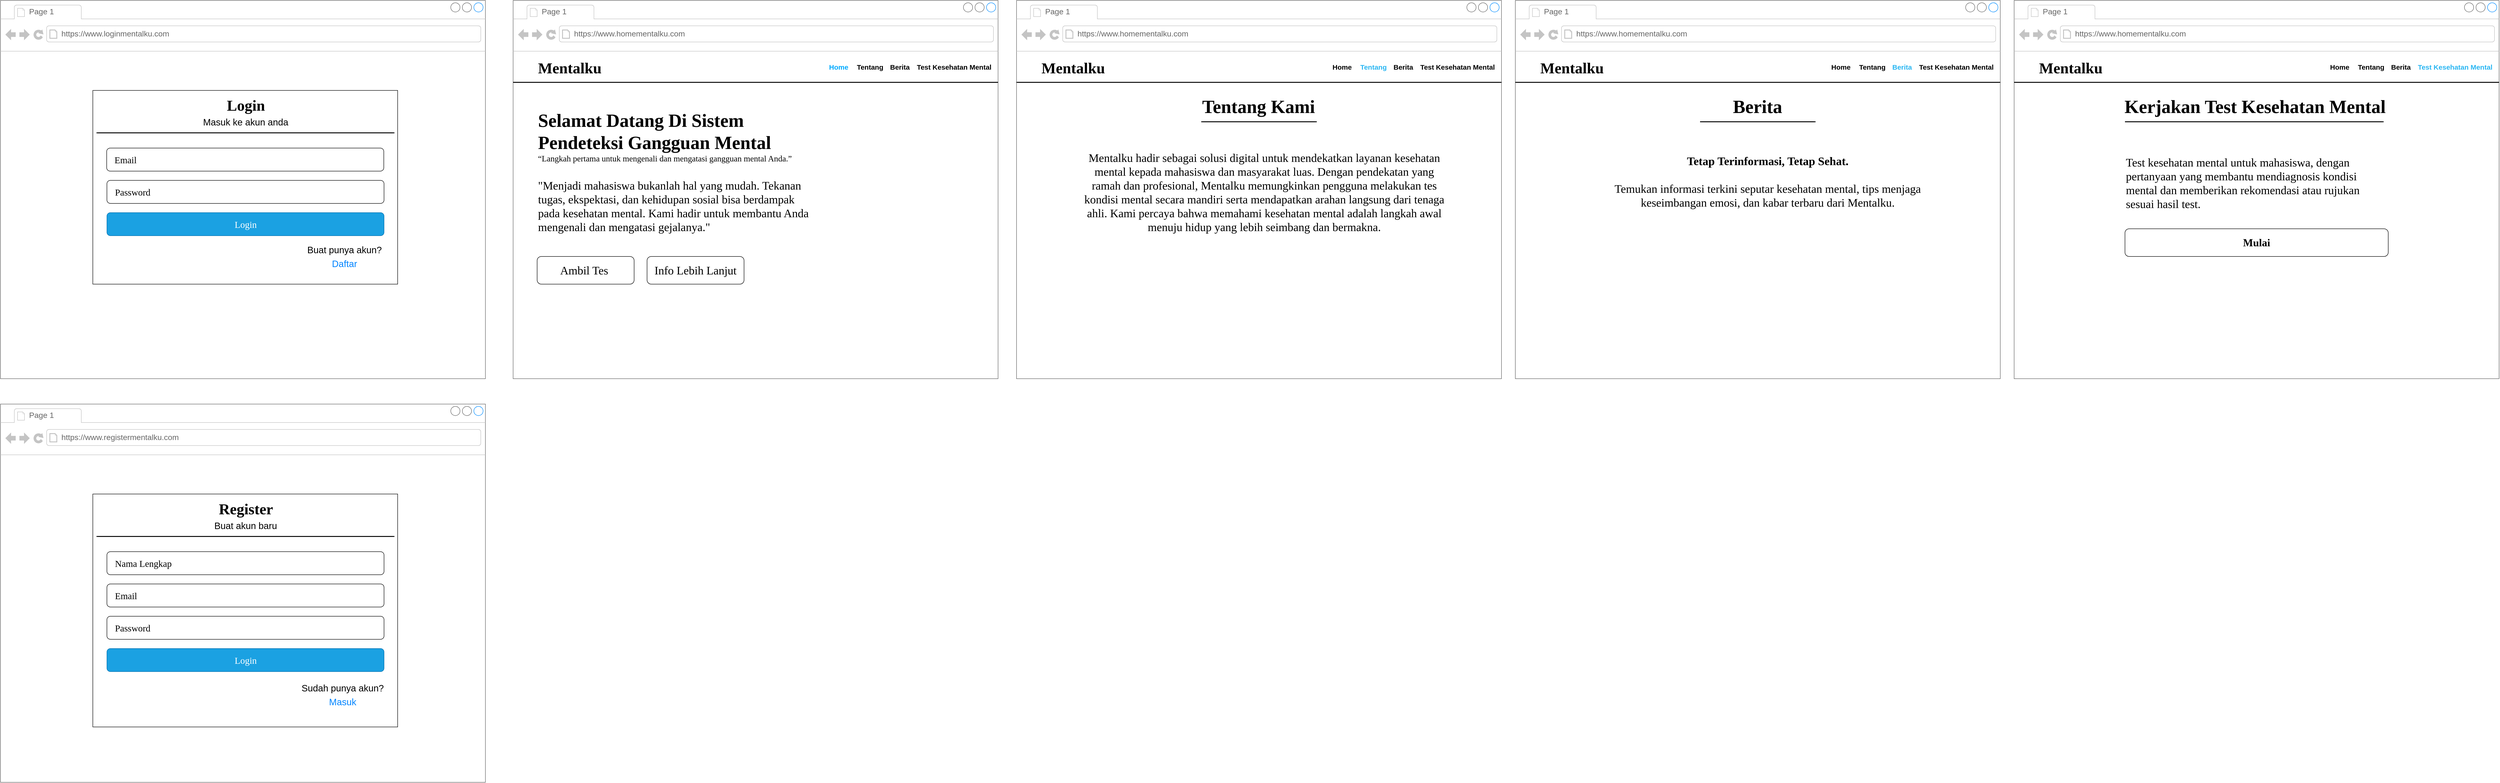<mxfile version="26.2.12">
  <diagram name="Page-1" id="2cc2dc42-3aac-f2a9-1cec-7a8b7cbee084">
    <mxGraphModel dx="5953" dy="1389" grid="1" gridSize="10" guides="1" tooltips="1" connect="1" arrows="1" fold="1" page="1" pageScale="1" pageWidth="1100" pageHeight="850" background="none" math="0" shadow="0">
      <root>
        <mxCell id="0" />
        <mxCell id="1" parent="0" />
        <mxCell id="7026571954dc6520-1" value="" style="strokeWidth=1;shadow=0;dashed=0;align=center;html=1;shape=mxgraph.mockup.containers.browserWindow;rSize=0;strokeColor=#666666;mainText=,;recursiveResize=0;rounded=0;labelBackgroundColor=none;fontFamily=Verdana;fontSize=15;labelBorderColor=light-dark(#29b6f2, #ededed);" parent="1" vertex="1">
          <mxGeometry x="-1100" y="15" width="1050" height="820" as="geometry" />
        </mxCell>
        <mxCell id="7026571954dc6520-2" value="Page 1" style="strokeWidth=1;shadow=0;dashed=0;align=center;html=1;shape=mxgraph.mockup.containers.anchor;fontSize=17;fontColor=#666666;align=left;" parent="7026571954dc6520-1" vertex="1">
          <mxGeometry x="60" y="12" width="110" height="26" as="geometry" />
        </mxCell>
        <mxCell id="7026571954dc6520-3" value="https://www.homementalku.com" style="strokeWidth=1;shadow=0;dashed=0;align=center;html=1;shape=mxgraph.mockup.containers.anchor;rSize=0;fontSize=17;fontColor=#666666;align=left;" parent="7026571954dc6520-1" vertex="1">
          <mxGeometry x="130" y="60" width="250" height="26" as="geometry" />
        </mxCell>
        <mxCell id="7026571954dc6520-4" value="&lt;b&gt;Mentalku&lt;/b&gt;" style="text;html=1;points=[];align=left;verticalAlign=top;spacingTop=-4;fontSize=33;fontFamily=Times New Roman;" parent="7026571954dc6520-1" vertex="1">
          <mxGeometry x="52" y="125" width="128" height="37" as="geometry" />
        </mxCell>
        <mxCell id="7026571954dc6520-17" value="&quot;Menjadi mahasiswa bukanlah hal yang mudah. Tekanan tugas, ekspektasi, dan kehidupan sosial bisa berdampak pada kesehatan mental. Kami hadir untuk membantu Anda mengenali dan mengatasi gejalanya.&quot;" style="text;spacingTop=-5;whiteSpace=wrap;html=1;align=left;fontSize=25;fontFamily=Times New Roman;fillColor=none;strokeColor=none;rounded=0;shadow=1;labelBackgroundColor=none;" parent="7026571954dc6520-1" vertex="1">
          <mxGeometry x="52" y="385" width="608" height="145" as="geometry" />
        </mxCell>
        <mxCell id="vVaXHezr2yrxC_cSdvCb-132" value="" style="line;strokeWidth=2;html=1;" vertex="1" parent="7026571954dc6520-1">
          <mxGeometry y="160" width="1050" height="35" as="geometry" />
        </mxCell>
        <mxCell id="vVaXHezr2yrxC_cSdvCb-134" value="&lt;b&gt;&lt;font style=&quot;font-size: 15px;&quot;&gt;Home&lt;/font&gt;&lt;/b&gt;" style="text;html=1;align=center;verticalAlign=middle;whiteSpace=wrap;rounded=0;fontColor=light-dark(#00aaff, #ededed);" vertex="1" parent="7026571954dc6520-1">
          <mxGeometry x="675" y="128.5" width="60" height="30" as="geometry" />
        </mxCell>
        <mxCell id="vVaXHezr2yrxC_cSdvCb-135" value="&lt;b&gt;Tentang&lt;/b&gt;" style="text;html=1;align=center;verticalAlign=middle;whiteSpace=wrap;rounded=0;fontSize=15;" vertex="1" parent="7026571954dc6520-1">
          <mxGeometry x="738" y="128.5" width="70" height="30" as="geometry" />
        </mxCell>
        <mxCell id="vVaXHezr2yrxC_cSdvCb-136" value="&lt;b&gt;Berita&lt;/b&gt;" style="text;html=1;align=center;verticalAlign=middle;whiteSpace=wrap;rounded=0;fontSize=15;" vertex="1" parent="7026571954dc6520-1">
          <mxGeometry x="805" y="128.5" width="65" height="30" as="geometry" />
        </mxCell>
        <mxCell id="vVaXHezr2yrxC_cSdvCb-137" value="&lt;b&gt;Test Kesehatan Mental&lt;/b&gt;" style="text;html=1;align=center;verticalAlign=middle;whiteSpace=wrap;rounded=0;fontSize=15;" vertex="1" parent="7026571954dc6520-1">
          <mxGeometry x="870" y="128.5" width="170" height="30" as="geometry" />
        </mxCell>
        <mxCell id="vVaXHezr2yrxC_cSdvCb-151" value="&lt;b&gt;&lt;font style=&quot;font-size: 40px;&quot;&gt;Selamat Datang Di Sistem Pendeteksi Gangguan Mental&lt;/font&gt;&lt;/b&gt;" style="text;spacingTop=-5;whiteSpace=wrap;html=1;align=left;fontSize=31;fontFamily=Times New Roman;fillColor=none;strokeColor=none;rounded=0;shadow=1;labelBackgroundColor=none;" vertex="1" parent="7026571954dc6520-1">
          <mxGeometry x="52" y="235" width="568" height="115" as="geometry" />
        </mxCell>
        <mxCell id="vVaXHezr2yrxC_cSdvCb-153" value="Ambil Tes&amp;nbsp;" style="rounded=1;html=1;fontSize=25;fontFamily=Times New Roman;glass=0;labelBorderColor=none;whiteSpace=wrap;" vertex="1" parent="7026571954dc6520-1">
          <mxGeometry x="52" y="555" width="210" height="60" as="geometry" />
        </mxCell>
        <mxCell id="vVaXHezr2yrxC_cSdvCb-167" value="Info Lebih Lanjut" style="rounded=1;whiteSpace=wrap;html=1;fontSize=25;fontFamily=Times New Roman;" vertex="1" parent="7026571954dc6520-1">
          <mxGeometry x="290" y="555" width="210" height="60" as="geometry" />
        </mxCell>
        <mxCell id="vVaXHezr2yrxC_cSdvCb-181" value="“Langkah pertama untuk mengenali dan mengatasi gangguan mental Anda.”" style="text;html=1;align=left;verticalAlign=middle;whiteSpace=wrap;rounded=0;fontFamily=Times New Roman;fontSize=18;" vertex="1" parent="7026571954dc6520-1">
          <mxGeometry x="52" y="328" width="558" height="30" as="geometry" />
        </mxCell>
        <mxCell id="vVaXHezr2yrxC_cSdvCb-82" value="" style="strokeWidth=1;shadow=0;dashed=0;align=center;html=1;shape=mxgraph.mockup.containers.browserWindow;rSize=0;strokeColor=#666666;mainText=,;recursiveResize=0;rounded=0;labelBackgroundColor=none;fontFamily=Verdana;fontSize=12" vertex="1" parent="1">
          <mxGeometry x="-2210" y="15" width="1050" height="820" as="geometry" />
        </mxCell>
        <mxCell id="vVaXHezr2yrxC_cSdvCb-83" value="Page 1" style="strokeWidth=1;shadow=0;dashed=0;align=center;html=1;shape=mxgraph.mockup.containers.anchor;fontSize=17;fontColor=#666666;align=left;" vertex="1" parent="vVaXHezr2yrxC_cSdvCb-82">
          <mxGeometry x="60" y="12" width="110" height="26" as="geometry" />
        </mxCell>
        <mxCell id="vVaXHezr2yrxC_cSdvCb-84" value="https://www.loginmentalku.com" style="strokeWidth=1;shadow=0;dashed=0;align=center;html=1;shape=mxgraph.mockup.containers.anchor;rSize=0;fontSize=17;fontColor=#666666;align=left;" vertex="1" parent="vVaXHezr2yrxC_cSdvCb-82">
          <mxGeometry x="130" y="60" width="250" height="26" as="geometry" />
        </mxCell>
        <mxCell id="vVaXHezr2yrxC_cSdvCb-85" value="" style="rounded=0;whiteSpace=wrap;html=1;" vertex="1" parent="vVaXHezr2yrxC_cSdvCb-82">
          <mxGeometry x="200" y="195" width="660" height="420" as="geometry" />
        </mxCell>
        <mxCell id="vVaXHezr2yrxC_cSdvCb-86" value="&lt;b&gt;&lt;font style=&quot;font-size: 33px;&quot;&gt;Login&lt;/font&gt;&lt;/b&gt;" style="text;html=1;points=[];align=center;verticalAlign=middle;spacingTop=-4;fontSize=30;fontFamily=Verdana;rounded=0;labelPosition=center;verticalLabelPosition=middle;" vertex="1" parent="vVaXHezr2yrxC_cSdvCb-82">
          <mxGeometry x="478" y="205" width="105" height="49" as="geometry" />
        </mxCell>
        <mxCell id="vVaXHezr2yrxC_cSdvCb-87" value="" style="line;strokeWidth=2;html=1;" vertex="1" parent="vVaXHezr2yrxC_cSdvCb-82">
          <mxGeometry x="208" y="282" width="645" height="10" as="geometry" />
        </mxCell>
        <mxCell id="vVaXHezr2yrxC_cSdvCb-88" value="Masuk ke akun anda" style="text;html=1;align=center;verticalAlign=middle;whiteSpace=wrap;rounded=0;fontSize=20;" vertex="1" parent="vVaXHezr2yrxC_cSdvCb-82">
          <mxGeometry x="419.5" y="233" width="222" height="59" as="geometry" />
        </mxCell>
        <mxCell id="vVaXHezr2yrxC_cSdvCb-89" value="&lt;font face=&quot;Times New Roman&quot; style=&quot;font-size: 20px;&quot;&gt;&amp;nbsp; &amp;nbsp;Email&lt;/font&gt;" style="rounded=1;whiteSpace=wrap;html=1;align=left;" vertex="1" parent="vVaXHezr2yrxC_cSdvCb-82">
          <mxGeometry x="230" y="320" width="600" height="50" as="geometry" />
        </mxCell>
        <mxCell id="vVaXHezr2yrxC_cSdvCb-90" value="&lt;font face=&quot;Times New Roman&quot; style=&quot;font-size: 20px;&quot;&gt;&amp;nbsp; &amp;nbsp;Password&lt;/font&gt;" style="rounded=1;whiteSpace=wrap;html=1;align=left;" vertex="1" parent="vVaXHezr2yrxC_cSdvCb-82">
          <mxGeometry x="230.5" y="390" width="600" height="50" as="geometry" />
        </mxCell>
        <mxCell id="vVaXHezr2yrxC_cSdvCb-91" value="&lt;font face=&quot;Times New Roman&quot; style=&quot;font-size: 20px;&quot;&gt;Login&lt;/font&gt;" style="rounded=1;whiteSpace=wrap;html=1;align=center;fillColor=#1ba1e2;fontColor=#ffffff;strokeColor=#006EAF;" vertex="1" parent="vVaXHezr2yrxC_cSdvCb-82">
          <mxGeometry x="230.5" y="460" width="600" height="50" as="geometry" />
        </mxCell>
        <mxCell id="vVaXHezr2yrxC_cSdvCb-103" value="&lt;font style=&quot;font-size: 20px;&quot;&gt;Buat punya akun?&lt;/font&gt;" style="text;html=1;align=center;verticalAlign=middle;whiteSpace=wrap;rounded=0;" vertex="1" parent="vVaXHezr2yrxC_cSdvCb-82">
          <mxGeometry x="660" y="525" width="170" height="30" as="geometry" />
        </mxCell>
        <mxCell id="vVaXHezr2yrxC_cSdvCb-104" value="Daftar" style="text;html=1;align=center;verticalAlign=middle;whiteSpace=wrap;rounded=0;fontSize=20;labelBackgroundColor=none;fontColor=light-dark(#0084ff, #ededed);" vertex="1" parent="vVaXHezr2yrxC_cSdvCb-82">
          <mxGeometry x="715" y="555" width="60" height="30" as="geometry" />
        </mxCell>
        <mxCell id="vVaXHezr2yrxC_cSdvCb-105" value="" style="strokeWidth=1;shadow=0;dashed=0;align=center;html=1;shape=mxgraph.mockup.containers.browserWindow;rSize=0;strokeColor=#666666;mainText=,;recursiveResize=0;rounded=0;labelBackgroundColor=none;fontFamily=Verdana;fontSize=12" vertex="1" parent="1">
          <mxGeometry x="-2210" y="890" width="1050" height="820" as="geometry" />
        </mxCell>
        <mxCell id="vVaXHezr2yrxC_cSdvCb-106" value="Page 1" style="strokeWidth=1;shadow=0;dashed=0;align=center;html=1;shape=mxgraph.mockup.containers.anchor;fontSize=17;fontColor=#666666;align=left;" vertex="1" parent="vVaXHezr2yrxC_cSdvCb-105">
          <mxGeometry x="60" y="12" width="110" height="26" as="geometry" />
        </mxCell>
        <mxCell id="vVaXHezr2yrxC_cSdvCb-107" value="https://www.registermentalku.com" style="strokeWidth=1;shadow=0;dashed=0;align=center;html=1;shape=mxgraph.mockup.containers.anchor;rSize=0;fontSize=17;fontColor=#666666;align=left;" vertex="1" parent="vVaXHezr2yrxC_cSdvCb-105">
          <mxGeometry x="130" y="60" width="250" height="26" as="geometry" />
        </mxCell>
        <mxCell id="vVaXHezr2yrxC_cSdvCb-108" value="" style="rounded=0;whiteSpace=wrap;html=1;" vertex="1" parent="vVaXHezr2yrxC_cSdvCb-105">
          <mxGeometry x="200" y="195" width="660" height="505" as="geometry" />
        </mxCell>
        <mxCell id="vVaXHezr2yrxC_cSdvCb-109" value="&lt;span style=&quot;font-size: 33px;&quot;&gt;&lt;b&gt;Register&lt;/b&gt;&lt;/span&gt;" style="text;html=1;points=[];align=center;verticalAlign=middle;spacingTop=-4;fontSize=30;fontFamily=Verdana;rounded=0;labelPosition=center;verticalLabelPosition=middle;" vertex="1" parent="vVaXHezr2yrxC_cSdvCb-105">
          <mxGeometry x="478" y="205" width="105" height="49" as="geometry" />
        </mxCell>
        <mxCell id="vVaXHezr2yrxC_cSdvCb-110" value="" style="line;strokeWidth=2;html=1;" vertex="1" parent="vVaXHezr2yrxC_cSdvCb-105">
          <mxGeometry x="208" y="282" width="645" height="10" as="geometry" />
        </mxCell>
        <mxCell id="vVaXHezr2yrxC_cSdvCb-111" value="Buat akun baru" style="text;html=1;align=center;verticalAlign=middle;whiteSpace=wrap;rounded=0;fontSize=20;" vertex="1" parent="vVaXHezr2yrxC_cSdvCb-105">
          <mxGeometry x="419.5" y="233" width="222" height="59" as="geometry" />
        </mxCell>
        <mxCell id="vVaXHezr2yrxC_cSdvCb-112" value="&lt;font face=&quot;Times New Roman&quot; style=&quot;font-size: 20px;&quot;&gt;&amp;nbsp; &amp;nbsp;Nama Lengkap&lt;/font&gt;" style="rounded=1;whiteSpace=wrap;html=1;align=left;" vertex="1" parent="vVaXHezr2yrxC_cSdvCb-105">
          <mxGeometry x="230.5" y="320" width="600" height="50" as="geometry" />
        </mxCell>
        <mxCell id="vVaXHezr2yrxC_cSdvCb-113" value="&lt;font face=&quot;Times New Roman&quot; style=&quot;font-size: 20px;&quot;&gt;&amp;nbsp; &amp;nbsp;Password&lt;/font&gt;" style="rounded=1;whiteSpace=wrap;html=1;align=left;" vertex="1" parent="vVaXHezr2yrxC_cSdvCb-105">
          <mxGeometry x="230.5" y="460" width="600" height="50" as="geometry" />
        </mxCell>
        <mxCell id="vVaXHezr2yrxC_cSdvCb-114" value="&lt;font face=&quot;Times New Roman&quot; style=&quot;font-size: 20px;&quot;&gt;Login&lt;/font&gt;" style="rounded=1;whiteSpace=wrap;html=1;align=center;fillColor=#1ba1e2;fontColor=#ffffff;strokeColor=#006EAF;" vertex="1" parent="vVaXHezr2yrxC_cSdvCb-105">
          <mxGeometry x="230.5" y="530" width="600" height="50" as="geometry" />
        </mxCell>
        <mxCell id="vVaXHezr2yrxC_cSdvCb-115" value="&lt;font style=&quot;font-size: 20px;&quot;&gt;Sudah punya akun?&lt;/font&gt;" style="text;html=1;align=center;verticalAlign=middle;whiteSpace=wrap;rounded=0;" vertex="1" parent="vVaXHezr2yrxC_cSdvCb-105">
          <mxGeometry x="650.5" y="600" width="180" height="30" as="geometry" />
        </mxCell>
        <mxCell id="vVaXHezr2yrxC_cSdvCb-116" value="Masuk" style="text;html=1;align=center;verticalAlign=middle;whiteSpace=wrap;rounded=0;fontSize=20;labelBackgroundColor=none;fontColor=light-dark(#0084ff, #ededed);" vertex="1" parent="vVaXHezr2yrxC_cSdvCb-105">
          <mxGeometry x="710.5" y="630" width="60" height="30" as="geometry" />
        </mxCell>
        <mxCell id="vVaXHezr2yrxC_cSdvCb-117" value="&lt;font face=&quot;Times New Roman&quot; style=&quot;font-size: 20px;&quot;&gt;&amp;nbsp; &amp;nbsp;Email&lt;/font&gt;" style="rounded=1;whiteSpace=wrap;html=1;align=left;" vertex="1" parent="vVaXHezr2yrxC_cSdvCb-105">
          <mxGeometry x="230.5" y="390" width="600" height="50" as="geometry" />
        </mxCell>
        <mxCell id="vVaXHezr2yrxC_cSdvCb-182" value="" style="strokeWidth=1;shadow=0;dashed=0;align=center;html=1;shape=mxgraph.mockup.containers.browserWindow;rSize=0;strokeColor=#666666;mainText=,;recursiveResize=0;rounded=0;labelBackgroundColor=none;fontFamily=Verdana;fontSize=15;labelBorderColor=light-dark(#29b6f2, #ededed);" vertex="1" parent="1">
          <mxGeometry x="-10.0" y="15" width="1050" height="820" as="geometry" />
        </mxCell>
        <mxCell id="vVaXHezr2yrxC_cSdvCb-183" value="Page 1" style="strokeWidth=1;shadow=0;dashed=0;align=center;html=1;shape=mxgraph.mockup.containers.anchor;fontSize=17;fontColor=#666666;align=left;" vertex="1" parent="vVaXHezr2yrxC_cSdvCb-182">
          <mxGeometry x="60" y="12" width="110" height="26" as="geometry" />
        </mxCell>
        <mxCell id="vVaXHezr2yrxC_cSdvCb-184" value="https://www.homementalku.com" style="strokeWidth=1;shadow=0;dashed=0;align=center;html=1;shape=mxgraph.mockup.containers.anchor;rSize=0;fontSize=17;fontColor=#666666;align=left;" vertex="1" parent="vVaXHezr2yrxC_cSdvCb-182">
          <mxGeometry x="130" y="60" width="250" height="26" as="geometry" />
        </mxCell>
        <mxCell id="vVaXHezr2yrxC_cSdvCb-185" value="&lt;b&gt;Mentalku&lt;/b&gt;" style="text;html=1;points=[];align=left;verticalAlign=top;spacingTop=-4;fontSize=33;fontFamily=Times New Roman;" vertex="1" parent="vVaXHezr2yrxC_cSdvCb-182">
          <mxGeometry x="52" y="125" width="128" height="37" as="geometry" />
        </mxCell>
        <mxCell id="vVaXHezr2yrxC_cSdvCb-187" value="" style="line;strokeWidth=2;html=1;" vertex="1" parent="vVaXHezr2yrxC_cSdvCb-182">
          <mxGeometry y="160" width="1050" height="35" as="geometry" />
        </mxCell>
        <mxCell id="vVaXHezr2yrxC_cSdvCb-188" value="&lt;b&gt;&lt;font style=&quot;font-size: 15px;&quot;&gt;Home&lt;/font&gt;&lt;/b&gt;" style="text;html=1;align=center;verticalAlign=middle;whiteSpace=wrap;rounded=0;fontColor=light-dark(#000000,#EDEDED);" vertex="1" parent="vVaXHezr2yrxC_cSdvCb-182">
          <mxGeometry x="675" y="128.5" width="60" height="30" as="geometry" />
        </mxCell>
        <mxCell id="vVaXHezr2yrxC_cSdvCb-189" value="&lt;b&gt;Tentang&lt;/b&gt;" style="text;html=1;align=center;verticalAlign=middle;whiteSpace=wrap;rounded=0;fontSize=15;fontColor=light-dark(#29b6f2, #ededed);" vertex="1" parent="vVaXHezr2yrxC_cSdvCb-182">
          <mxGeometry x="738" y="128.5" width="70" height="30" as="geometry" />
        </mxCell>
        <mxCell id="vVaXHezr2yrxC_cSdvCb-190" value="&lt;b&gt;Berita&lt;/b&gt;" style="text;html=1;align=center;verticalAlign=middle;whiteSpace=wrap;rounded=0;fontSize=15;" vertex="1" parent="vVaXHezr2yrxC_cSdvCb-182">
          <mxGeometry x="805" y="128.5" width="65" height="30" as="geometry" />
        </mxCell>
        <mxCell id="vVaXHezr2yrxC_cSdvCb-191" value="&lt;b&gt;Test Kesehatan Mental&lt;/b&gt;" style="text;html=1;align=center;verticalAlign=middle;whiteSpace=wrap;rounded=0;fontSize=15;" vertex="1" parent="vVaXHezr2yrxC_cSdvCb-182">
          <mxGeometry x="870" y="128.5" width="170" height="30" as="geometry" />
        </mxCell>
        <mxCell id="vVaXHezr2yrxC_cSdvCb-192" value="&lt;b&gt;&lt;font style=&quot;font-size: 40px;&quot;&gt;Tentang Kami&lt;/font&gt;&lt;/b&gt;" style="text;spacingTop=-5;whiteSpace=wrap;html=1;align=left;fontSize=31;fontFamily=Times New Roman;fillColor=none;strokeColor=none;rounded=0;shadow=1;labelBackgroundColor=none;" vertex="1" parent="vVaXHezr2yrxC_cSdvCb-182">
          <mxGeometry x="400" y="205" width="249" height="45" as="geometry" />
        </mxCell>
        <mxCell id="vVaXHezr2yrxC_cSdvCb-197" value="" style="line;strokeWidth=2;html=1;" vertex="1" parent="vVaXHezr2yrxC_cSdvCb-182">
          <mxGeometry x="400" y="258" width="250" height="10" as="geometry" />
        </mxCell>
        <mxCell id="vVaXHezr2yrxC_cSdvCb-199" value="&lt;span style=&quot;&quot; data-start=&quot;80&quot; data-end=&quot;92&quot;&gt;Mentalku&lt;/span&gt; hadir sebagai solusi digital untuk mendekatkan layanan kesehatan mental kepada mahasiswa dan masyarakat luas. Dengan pendekatan yang ramah dan profesional, Mentalku memungkinkan pengguna melakukan tes kondisi mental secara mandiri serta mendapatkan arahan langsung dari tenaga ahli. Kami percaya bahwa memahami kesehatan mental adalah langkah awal menuju hidup yang lebih seimbang dan bermakna." style="text;spacingTop=-5;whiteSpace=wrap;html=1;align=center;fontSize=25;fontFamily=Times New Roman;fillColor=none;strokeColor=none;rounded=0;shadow=1;labelBackgroundColor=none;" vertex="1" parent="vVaXHezr2yrxC_cSdvCb-182">
          <mxGeometry x="140" y="325" width="793" height="205" as="geometry" />
        </mxCell>
        <mxCell id="vVaXHezr2yrxC_cSdvCb-200" value="" style="strokeWidth=1;shadow=0;dashed=0;align=center;html=1;shape=mxgraph.mockup.containers.browserWindow;rSize=0;strokeColor=#666666;mainText=,;recursiveResize=0;rounded=0;labelBackgroundColor=none;fontFamily=Verdana;fontSize=15;labelBorderColor=light-dark(#29b6f2, #ededed);" vertex="1" parent="1">
          <mxGeometry x="1070.0" y="15" width="1050" height="820" as="geometry" />
        </mxCell>
        <mxCell id="vVaXHezr2yrxC_cSdvCb-201" value="Page 1" style="strokeWidth=1;shadow=0;dashed=0;align=center;html=1;shape=mxgraph.mockup.containers.anchor;fontSize=17;fontColor=#666666;align=left;" vertex="1" parent="vVaXHezr2yrxC_cSdvCb-200">
          <mxGeometry x="60" y="12" width="110" height="26" as="geometry" />
        </mxCell>
        <mxCell id="vVaXHezr2yrxC_cSdvCb-202" value="https://www.homementalku.com" style="strokeWidth=1;shadow=0;dashed=0;align=center;html=1;shape=mxgraph.mockup.containers.anchor;rSize=0;fontSize=17;fontColor=#666666;align=left;" vertex="1" parent="vVaXHezr2yrxC_cSdvCb-200">
          <mxGeometry x="130" y="60" width="250" height="26" as="geometry" />
        </mxCell>
        <mxCell id="vVaXHezr2yrxC_cSdvCb-203" value="&lt;b&gt;Mentalku&lt;/b&gt;" style="text;html=1;points=[];align=left;verticalAlign=top;spacingTop=-4;fontSize=33;fontFamily=Times New Roman;" vertex="1" parent="vVaXHezr2yrxC_cSdvCb-200">
          <mxGeometry x="52" y="125" width="128" height="37" as="geometry" />
        </mxCell>
        <mxCell id="vVaXHezr2yrxC_cSdvCb-204" value="" style="line;strokeWidth=2;html=1;" vertex="1" parent="vVaXHezr2yrxC_cSdvCb-200">
          <mxGeometry y="160" width="1050" height="35" as="geometry" />
        </mxCell>
        <mxCell id="vVaXHezr2yrxC_cSdvCb-205" value="&lt;b&gt;&lt;font style=&quot;font-size: 15px;&quot;&gt;Home&lt;/font&gt;&lt;/b&gt;" style="text;html=1;align=center;verticalAlign=middle;whiteSpace=wrap;rounded=0;fontColor=light-dark(#000000,#EDEDED);" vertex="1" parent="vVaXHezr2yrxC_cSdvCb-200">
          <mxGeometry x="675" y="128.5" width="60" height="30" as="geometry" />
        </mxCell>
        <mxCell id="vVaXHezr2yrxC_cSdvCb-206" value="&lt;b&gt;Tentang&lt;/b&gt;" style="text;html=1;align=center;verticalAlign=middle;whiteSpace=wrap;rounded=0;fontSize=15;fontColor=light-dark(#000000,#EDEDED);" vertex="1" parent="vVaXHezr2yrxC_cSdvCb-200">
          <mxGeometry x="738" y="128.5" width="70" height="30" as="geometry" />
        </mxCell>
        <mxCell id="vVaXHezr2yrxC_cSdvCb-207" value="&lt;b&gt;Berita&lt;/b&gt;" style="text;html=1;align=center;verticalAlign=middle;whiteSpace=wrap;rounded=0;fontSize=15;fontColor=light-dark(#29b6f2, #ededed);" vertex="1" parent="vVaXHezr2yrxC_cSdvCb-200">
          <mxGeometry x="805" y="128.5" width="65" height="30" as="geometry" />
        </mxCell>
        <mxCell id="vVaXHezr2yrxC_cSdvCb-208" value="&lt;b&gt;Test Kesehatan Mental&lt;/b&gt;" style="text;html=1;align=center;verticalAlign=middle;whiteSpace=wrap;rounded=0;fontSize=15;" vertex="1" parent="vVaXHezr2yrxC_cSdvCb-200">
          <mxGeometry x="870" y="128.5" width="170" height="30" as="geometry" />
        </mxCell>
        <mxCell id="vVaXHezr2yrxC_cSdvCb-209" value="&lt;b&gt;&lt;font style=&quot;font-size: 40px;&quot;&gt;Berita&lt;/font&gt;&lt;/b&gt;" style="text;spacingTop=-5;whiteSpace=wrap;html=1;align=center;fontSize=31;fontFamily=Times New Roman;fillColor=none;strokeColor=none;rounded=0;shadow=1;labelBackgroundColor=none;" vertex="1" parent="vVaXHezr2yrxC_cSdvCb-200">
          <mxGeometry x="400" y="205" width="249" height="45" as="geometry" />
        </mxCell>
        <mxCell id="vVaXHezr2yrxC_cSdvCb-210" value="" style="line;strokeWidth=2;html=1;" vertex="1" parent="vVaXHezr2yrxC_cSdvCb-200">
          <mxGeometry x="400" y="258" width="250" height="10" as="geometry" />
        </mxCell>
        <mxCell id="vVaXHezr2yrxC_cSdvCb-211" value="&lt;p class=&quot;&quot; data-end=&quot;288&quot; data-start=&quot;132&quot;&gt;&lt;strong data-end=&quot;168&quot; data-start=&quot;132&quot;&gt;Tetap Terinformasi, Tetap Sehat.&lt;/strong&gt;&lt;br data-end=&quot;171&quot; data-start=&quot;168&quot;&gt;&lt;br/&gt;Temukan informasi terkini seputar kesehatan mental, tips menjaga keseimbangan emosi, dan kabar terbaru dari Mentalku.&lt;/p&gt;" style="text;spacingTop=-5;whiteSpace=wrap;html=1;align=center;fontSize=25;fontFamily=Times New Roman;fillColor=none;strokeColor=none;rounded=0;shadow=1;labelBackgroundColor=none;" vertex="1" parent="vVaXHezr2yrxC_cSdvCb-200">
          <mxGeometry x="150" y="307" width="793" height="205" as="geometry" />
        </mxCell>
        <mxCell id="vVaXHezr2yrxC_cSdvCb-212" value="" style="strokeWidth=1;shadow=0;dashed=0;align=center;html=1;shape=mxgraph.mockup.containers.browserWindow;rSize=0;strokeColor=#666666;mainText=,;recursiveResize=0;rounded=0;labelBackgroundColor=none;fontFamily=Verdana;fontSize=15;labelBorderColor=light-dark(#29b6f2, #ededed);fontColor=light-dark(#29b6f2, #ededed);" vertex="1" parent="1">
          <mxGeometry x="2150.0" y="15" width="1050" height="820" as="geometry" />
        </mxCell>
        <mxCell id="vVaXHezr2yrxC_cSdvCb-213" value="Page 1" style="strokeWidth=1;shadow=0;dashed=0;align=center;html=1;shape=mxgraph.mockup.containers.anchor;fontSize=17;fontColor=#666666;align=left;" vertex="1" parent="vVaXHezr2yrxC_cSdvCb-212">
          <mxGeometry x="60" y="12" width="110" height="26" as="geometry" />
        </mxCell>
        <mxCell id="vVaXHezr2yrxC_cSdvCb-214" value="https://www.homementalku.com" style="strokeWidth=1;shadow=0;dashed=0;align=center;html=1;shape=mxgraph.mockup.containers.anchor;rSize=0;fontSize=17;fontColor=#666666;align=left;" vertex="1" parent="vVaXHezr2yrxC_cSdvCb-212">
          <mxGeometry x="130" y="60" width="250" height="26" as="geometry" />
        </mxCell>
        <mxCell id="vVaXHezr2yrxC_cSdvCb-215" value="&lt;b&gt;Mentalku&lt;/b&gt;" style="text;html=1;points=[];align=left;verticalAlign=top;spacingTop=-4;fontSize=33;fontFamily=Times New Roman;" vertex="1" parent="vVaXHezr2yrxC_cSdvCb-212">
          <mxGeometry x="52" y="125" width="128" height="37" as="geometry" />
        </mxCell>
        <mxCell id="vVaXHezr2yrxC_cSdvCb-216" value="" style="line;strokeWidth=2;html=1;" vertex="1" parent="vVaXHezr2yrxC_cSdvCb-212">
          <mxGeometry y="160" width="1050" height="35" as="geometry" />
        </mxCell>
        <mxCell id="vVaXHezr2yrxC_cSdvCb-217" value="&lt;b&gt;&lt;font style=&quot;font-size: 15px;&quot;&gt;Home&lt;/font&gt;&lt;/b&gt;" style="text;html=1;align=center;verticalAlign=middle;whiteSpace=wrap;rounded=0;fontColor=light-dark(#000000,#EDEDED);" vertex="1" parent="vVaXHezr2yrxC_cSdvCb-212">
          <mxGeometry x="675" y="128.5" width="60" height="30" as="geometry" />
        </mxCell>
        <mxCell id="vVaXHezr2yrxC_cSdvCb-218" value="&lt;b&gt;Tentang&lt;/b&gt;" style="text;html=1;align=center;verticalAlign=middle;whiteSpace=wrap;rounded=0;fontSize=15;fontColor=light-dark(#000000,#EDEDED);" vertex="1" parent="vVaXHezr2yrxC_cSdvCb-212">
          <mxGeometry x="738" y="128.5" width="70" height="30" as="geometry" />
        </mxCell>
        <mxCell id="vVaXHezr2yrxC_cSdvCb-219" value="&lt;b&gt;Berita&lt;/b&gt;" style="text;html=1;align=center;verticalAlign=middle;whiteSpace=wrap;rounded=0;fontSize=15;" vertex="1" parent="vVaXHezr2yrxC_cSdvCb-212">
          <mxGeometry x="805" y="128.5" width="65" height="30" as="geometry" />
        </mxCell>
        <mxCell id="vVaXHezr2yrxC_cSdvCb-220" value="&lt;b&gt;Test Kesehatan Mental&lt;/b&gt;" style="text;html=1;align=center;verticalAlign=middle;whiteSpace=wrap;rounded=0;fontSize=15;fontColor=light-dark(#29b6f2, #ededed);" vertex="1" parent="vVaXHezr2yrxC_cSdvCb-212">
          <mxGeometry x="870" y="128.5" width="170" height="30" as="geometry" />
        </mxCell>
        <mxCell id="vVaXHezr2yrxC_cSdvCb-221" value="&lt;b&gt;&lt;font style=&quot;font-size: 40px;&quot;&gt;Kerjakan Test Kesehatan Mental&lt;/font&gt;&lt;/b&gt;" style="text;spacingTop=-5;whiteSpace=wrap;html=1;align=left;fontSize=31;fontFamily=Times New Roman;fillColor=none;strokeColor=none;rounded=0;shadow=1;labelBackgroundColor=none;" vertex="1" parent="vVaXHezr2yrxC_cSdvCb-212">
          <mxGeometry x="236.5" y="205" width="600" height="45" as="geometry" />
        </mxCell>
        <mxCell id="vVaXHezr2yrxC_cSdvCb-222" value="" style="line;strokeWidth=2;html=1;" vertex="1" parent="vVaXHezr2yrxC_cSdvCb-212">
          <mxGeometry x="240" y="258" width="560" height="10" as="geometry" />
        </mxCell>
        <mxCell id="vVaXHezr2yrxC_cSdvCb-223" value="Test kesehatan mental untuk mahasiswa, dengan pertanyaan yang membantu mendiagnosis kondisi mental dan memberikan rekomendasi atau rujukan sesuai hasil test." style="text;spacingTop=-5;whiteSpace=wrap;html=1;align=left;fontSize=25;fontFamily=Times New Roman;fillColor=none;strokeColor=none;rounded=0;shadow=1;labelBackgroundColor=none;" vertex="1" parent="vVaXHezr2yrxC_cSdvCb-212">
          <mxGeometry x="240" y="335" width="560" height="115" as="geometry" />
        </mxCell>
        <mxCell id="vVaXHezr2yrxC_cSdvCb-224" value="&lt;b&gt;Mulai&lt;/b&gt;" style="rounded=1;whiteSpace=wrap;html=1;fontSize=23;fontFamily=Times New Roman;" vertex="1" parent="vVaXHezr2yrxC_cSdvCb-212">
          <mxGeometry x="240" y="495" width="570" height="60" as="geometry" />
        </mxCell>
      </root>
    </mxGraphModel>
  </diagram>
</mxfile>
